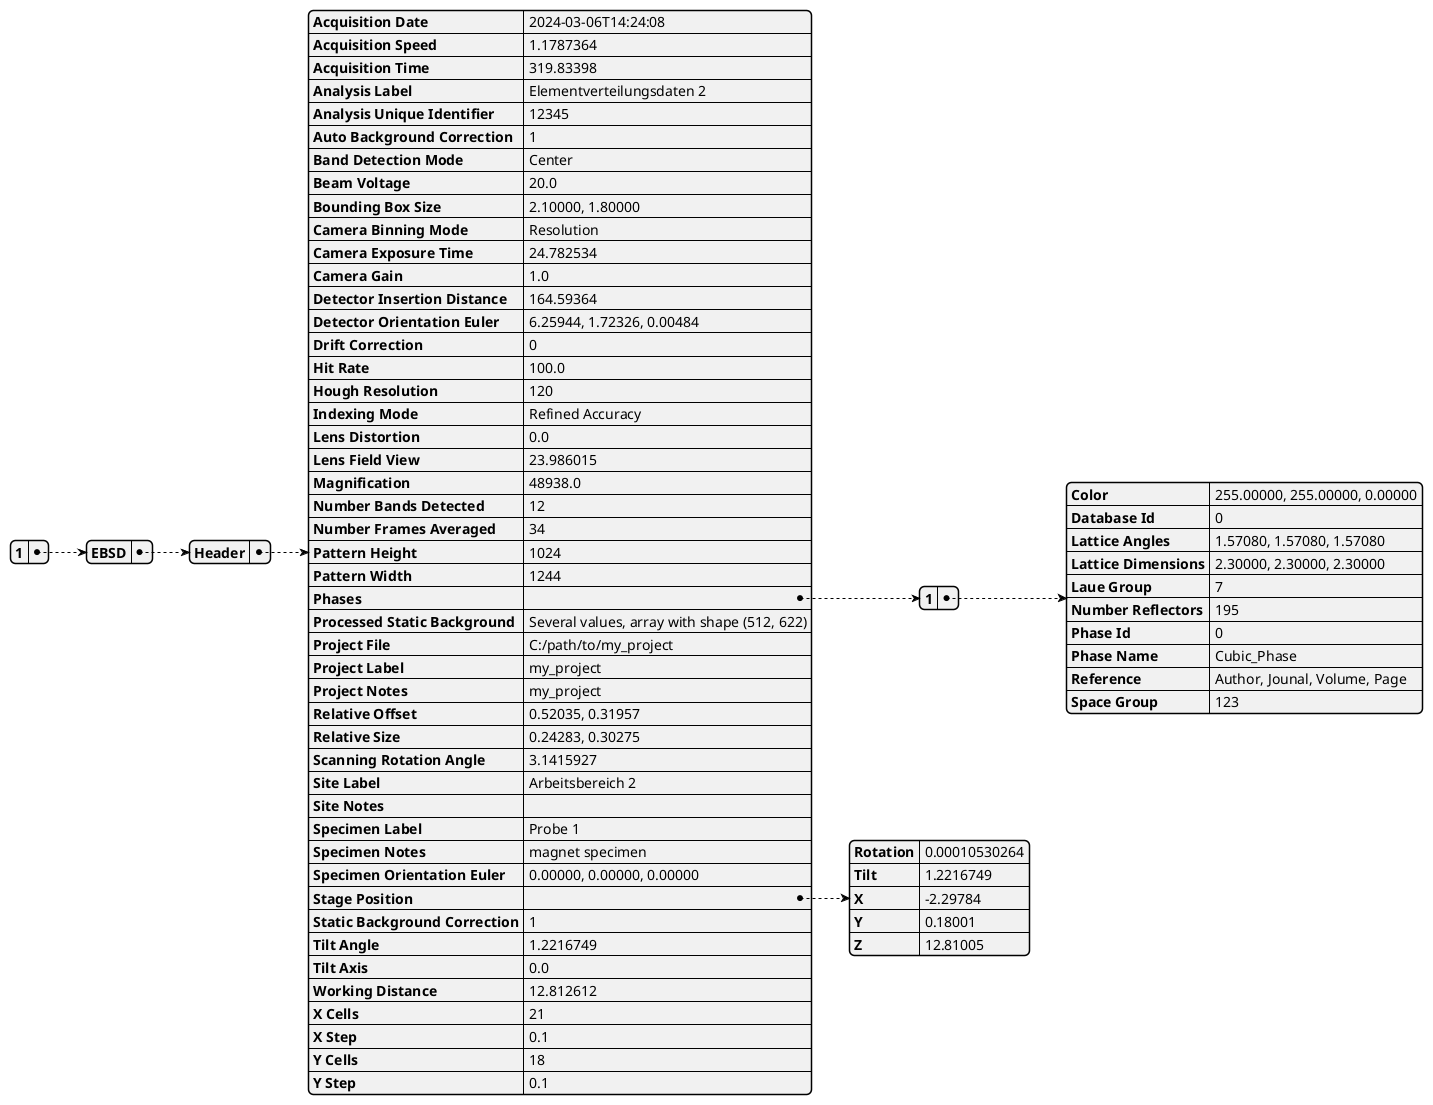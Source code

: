 @startjson
{
  "1": {
    "EBSD": {
      "Header": {
        "Acquisition Date": "2024-03-06T14:24:08",
        "Acquisition Speed": "1.1787364",
        "Acquisition Time": "319.83398",
        "Analysis Label": "Elementverteilungsdaten 2",
        "Analysis Unique Identifier": "12345",
        "Auto Background Correction": "1",
        "Band Detection Mode": "Center",
        "Beam Voltage": "20.0",
        "Bounding Box Size": "2.10000, 1.80000",
        "Camera Binning Mode": "Resolution",
        "Camera Exposure Time": "24.782534",
        "Camera Gain": "1.0",
        "Detector Insertion Distance": "164.59364",
        "Detector Orientation Euler": "6.25944, 1.72326, 0.00484",
        "Drift Correction": "0",
        "Hit Rate": "100.0",
        "Hough Resolution": "120",
        "Indexing Mode": "Refined Accuracy",
        "Lens Distortion": "0.0",
        "Lens Field View": "23.986015",
        "Magnification": "48938.0",
        "Number Bands Detected": "12",
        "Number Frames Averaged": "34",
        "Pattern Height": "1024",
        "Pattern Width": "1244",
        "Phases": {
          "1": {
            "Color": "255.00000, 255.00000, 0.00000",
            "Database Id": "0",
            "Lattice Angles": "1.57080, 1.57080, 1.57080",
            "Lattice Dimensions": "2.30000, 2.30000, 2.30000",
            "Laue Group": "7",
            "Number Reflectors": "195",
            "Phase Id": "0",
            "Phase Name": "Cubic_Phase",
            "Reference": "Author, Jounal, Volume, Page",
            "Space Group": "123"
          }
        },
        "Processed Static Background": "Several values, array with shape (512, 622)",
        "Project File": "C:/path/to/my_project",
        "Project Label": "my_project",
        "Project Notes": "my_project",
        "Relative Offset": "0.52035, 0.31957",
        "Relative Size": "0.24283, 0.30275",
        "Scanning Rotation Angle": "3.1415927",
        "Site Label": "Arbeitsbereich 2",
        "Site Notes": "",
        "Specimen Label": "Probe 1",
        "Specimen Notes": "magnet specimen",
        "Specimen Orientation Euler": "0.00000, 0.00000, 0.00000",
        "Stage Position": {
          "Rotation": "0.00010530264",
          "Tilt": "1.2216749",
          "X": "-2.29784",
          "Y": "0.18001",
          "Z": "12.81005"
        },
        "Static Background Correction": "1",
        "Tilt Angle": "1.2216749",
        "Tilt Axis": "0.0",
        "Working Distance": "12.812612",
        "X Cells": "21",
        "X Step": "0.1",
        "Y Cells": "18",
        "Y Step": "0.1"
      }
    }
  }
}
@endjson